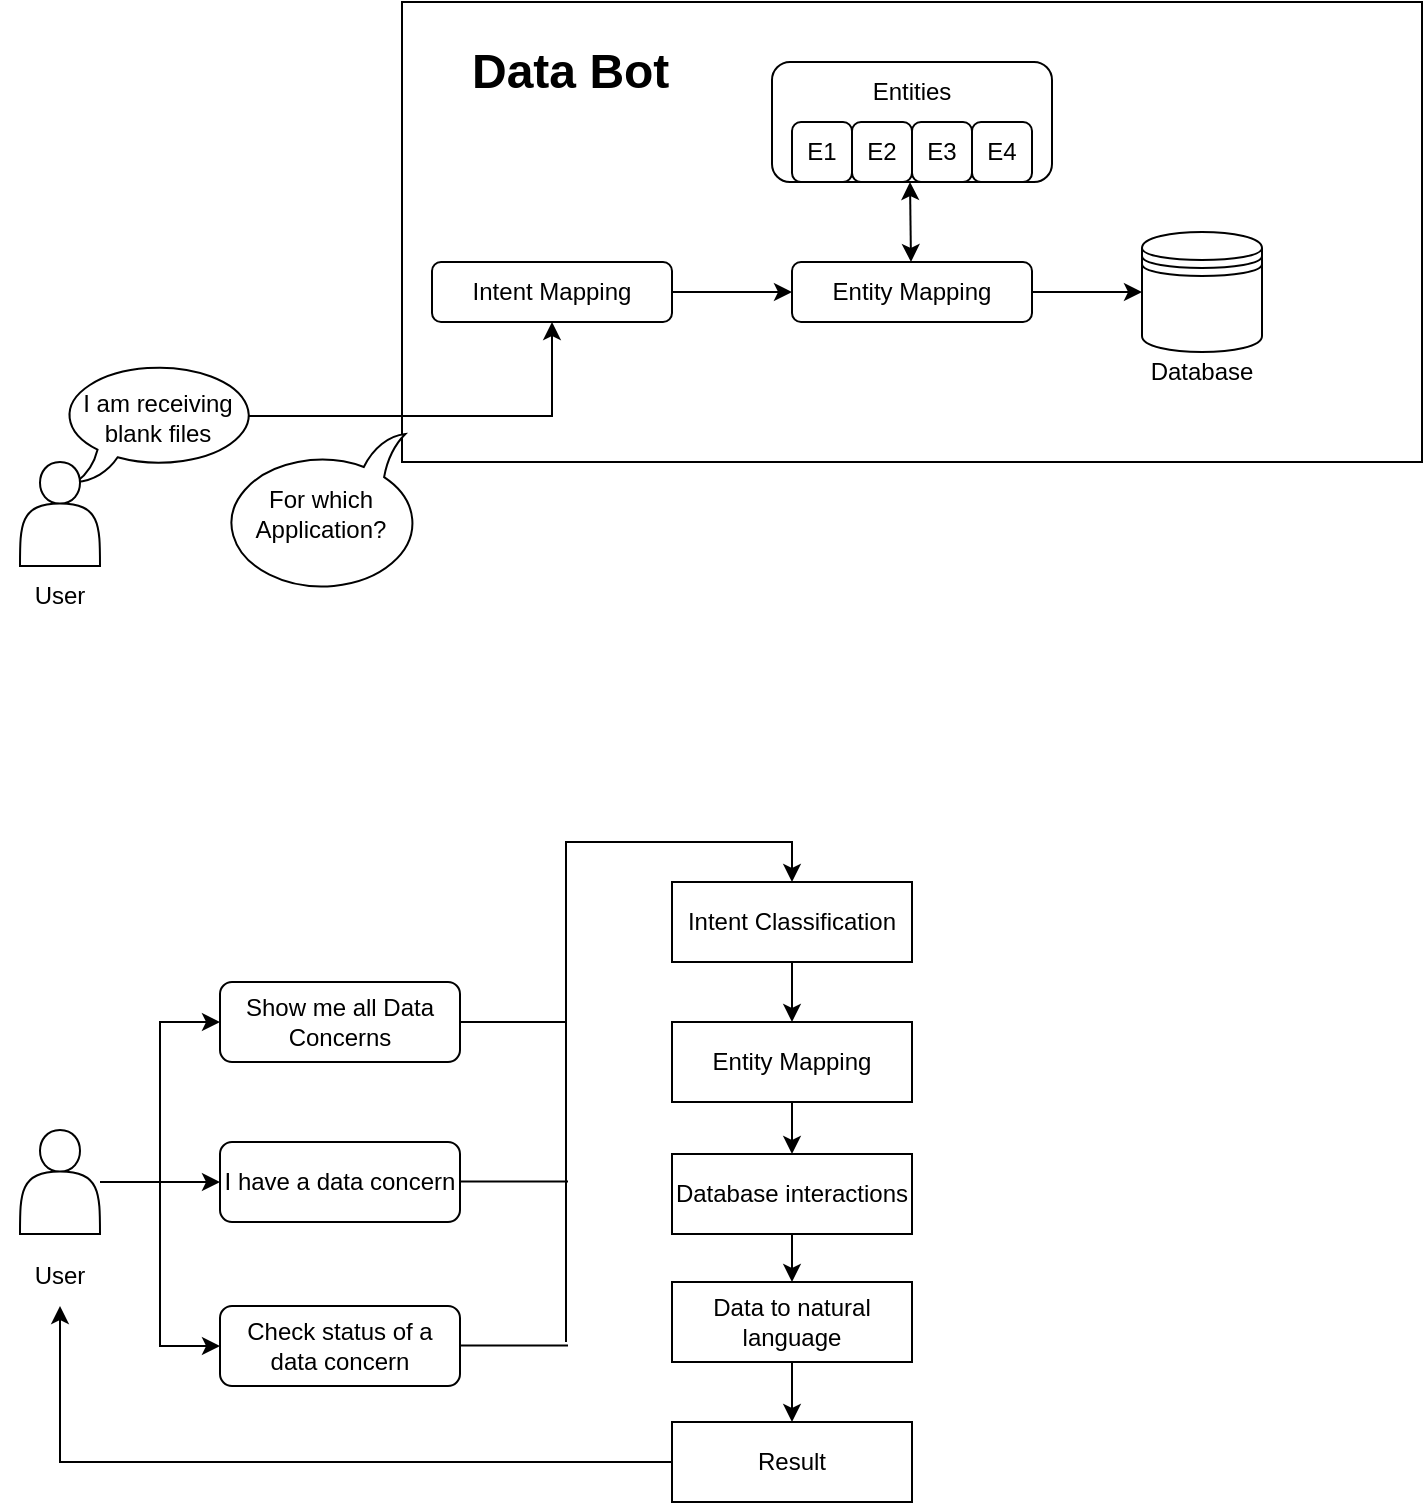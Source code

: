 <mxfile version="18.2.0" type="device"><diagram id="ynGDqDwTRpXi-3SfGKBi" name="Page-1"><mxGraphModel dx="1021" dy="1667" grid="1" gridSize="10" guides="1" tooltips="1" connect="1" arrows="1" fold="1" page="1" pageScale="1" pageWidth="850" pageHeight="1100" math="0" shadow="0"><root><mxCell id="0"/><mxCell id="1" parent="0"/><mxCell id="RIWG9_XuXnh3uF9IBRDn-38" value="" style="rounded=0;whiteSpace=wrap;html=1;" vertex="1" parent="1"><mxGeometry x="281" y="-20" width="510" height="230" as="geometry"/></mxCell><mxCell id="RIWG9_XuXnh3uF9IBRDn-17" value="" style="rounded=1;whiteSpace=wrap;html=1;" vertex="1" parent="1"><mxGeometry x="466" y="10" width="140" height="60" as="geometry"/></mxCell><mxCell id="RIWG9_XuXnh3uF9IBRDn-3" value="" style="whiteSpace=wrap;html=1;shape=mxgraph.basic.oval_callout" vertex="1" parent="1"><mxGeometry x="110" y="160" width="100" height="60" as="geometry"/></mxCell><mxCell id="RIWG9_XuXnh3uF9IBRDn-6" style="edgeStyle=orthogonalEdgeStyle;rounded=0;orthogonalLoop=1;jettySize=auto;html=1;exitX=0.945;exitY=0.45;exitDx=0;exitDy=0;exitPerimeter=0;" edge="1" parent="1" source="RIWG9_XuXnh3uF9IBRDn-3" target="RIWG9_XuXnh3uF9IBRDn-7"><mxGeometry relative="1" as="geometry"><mxPoint x="341" y="150" as="targetPoint"/><mxPoint x="260" y="188" as="sourcePoint"/></mxGeometry></mxCell><mxCell id="RIWG9_XuXnh3uF9IBRDn-4" value="I am receiving blank files" style="text;html=1;strokeColor=none;fillColor=none;align=center;verticalAlign=middle;whiteSpace=wrap;rounded=0;" vertex="1" parent="1"><mxGeometry x="119" y="173" width="80" height="30" as="geometry"/></mxCell><mxCell id="RIWG9_XuXnh3uF9IBRDn-28" value="" style="edgeStyle=orthogonalEdgeStyle;rounded=0;orthogonalLoop=1;jettySize=auto;html=1;" edge="1" parent="1" source="RIWG9_XuXnh3uF9IBRDn-7" target="RIWG9_XuXnh3uF9IBRDn-27"><mxGeometry relative="1" as="geometry"/></mxCell><mxCell id="RIWG9_XuXnh3uF9IBRDn-7" value="" style="rounded=1;whiteSpace=wrap;html=1;" vertex="1" parent="1"><mxGeometry x="296" y="110" width="120" height="30" as="geometry"/></mxCell><mxCell id="RIWG9_XuXnh3uF9IBRDn-8" value="Intent Mapping" style="text;html=1;strokeColor=none;fillColor=none;align=center;verticalAlign=middle;whiteSpace=wrap;rounded=0;" vertex="1" parent="1"><mxGeometry x="311" y="110" width="90" height="30" as="geometry"/></mxCell><mxCell id="RIWG9_XuXnh3uF9IBRDn-9" value="" style="rounded=1;whiteSpace=wrap;html=1;" vertex="1" parent="1"><mxGeometry x="476" y="40" width="30" height="30" as="geometry"/></mxCell><mxCell id="RIWG9_XuXnh3uF9IBRDn-10" value="" style="rounded=1;whiteSpace=wrap;html=1;" vertex="1" parent="1"><mxGeometry x="506" y="40" width="30" height="30" as="geometry"/></mxCell><mxCell id="RIWG9_XuXnh3uF9IBRDn-11" value="" style="rounded=1;whiteSpace=wrap;html=1;" vertex="1" parent="1"><mxGeometry x="536" y="40" width="30" height="30" as="geometry"/></mxCell><mxCell id="RIWG9_XuXnh3uF9IBRDn-12" value="" style="rounded=1;whiteSpace=wrap;html=1;" vertex="1" parent="1"><mxGeometry x="566" y="40" width="30" height="30" as="geometry"/></mxCell><mxCell id="RIWG9_XuXnh3uF9IBRDn-13" value="E1" style="text;html=1;strokeColor=none;fillColor=none;align=center;verticalAlign=middle;whiteSpace=wrap;rounded=0;" vertex="1" parent="1"><mxGeometry x="461" y="40" width="60" height="30" as="geometry"/></mxCell><mxCell id="RIWG9_XuXnh3uF9IBRDn-14" value="E2" style="text;html=1;strokeColor=none;fillColor=none;align=center;verticalAlign=middle;whiteSpace=wrap;rounded=0;" vertex="1" parent="1"><mxGeometry x="491" y="40" width="60" height="30" as="geometry"/></mxCell><mxCell id="RIWG9_XuXnh3uF9IBRDn-15" value="E3" style="text;html=1;strokeColor=none;fillColor=none;align=center;verticalAlign=middle;whiteSpace=wrap;rounded=0;" vertex="1" parent="1"><mxGeometry x="521" y="40" width="60" height="30" as="geometry"/></mxCell><mxCell id="RIWG9_XuXnh3uF9IBRDn-16" value="E4" style="text;html=1;strokeColor=none;fillColor=none;align=center;verticalAlign=middle;whiteSpace=wrap;rounded=0;" vertex="1" parent="1"><mxGeometry x="551" y="40" width="60" height="30" as="geometry"/></mxCell><mxCell id="RIWG9_XuXnh3uF9IBRDn-18" value="Entities" style="text;html=1;strokeColor=none;fillColor=none;align=center;verticalAlign=middle;whiteSpace=wrap;rounded=0;" vertex="1" parent="1"><mxGeometry x="506" y="10" width="60" height="30" as="geometry"/></mxCell><mxCell id="RIWG9_XuXnh3uF9IBRDn-32" style="edgeStyle=orthogonalEdgeStyle;rounded=0;orthogonalLoop=1;jettySize=auto;html=1;" edge="1" parent="1" source="RIWG9_XuXnh3uF9IBRDn-27" target="RIWG9_XuXnh3uF9IBRDn-31"><mxGeometry relative="1" as="geometry"/></mxCell><mxCell id="RIWG9_XuXnh3uF9IBRDn-27" value="Entity Mapping" style="rounded=1;whiteSpace=wrap;html=1;" vertex="1" parent="1"><mxGeometry x="476" y="110" width="120" height="30" as="geometry"/></mxCell><mxCell id="RIWG9_XuXnh3uF9IBRDn-30" value="" style="endArrow=classic;startArrow=classic;html=1;rounded=0;" edge="1" parent="1"><mxGeometry width="50" height="50" relative="1" as="geometry"><mxPoint x="535.5" y="110" as="sourcePoint"/><mxPoint x="535" y="70" as="targetPoint"/></mxGeometry></mxCell><mxCell id="RIWG9_XuXnh3uF9IBRDn-31" value="" style="shape=datastore;whiteSpace=wrap;html=1;" vertex="1" parent="1"><mxGeometry x="651" y="95" width="60" height="60" as="geometry"/></mxCell><mxCell id="RIWG9_XuXnh3uF9IBRDn-39" value="&lt;h1&gt;Data Bot&lt;/h1&gt;" style="text;html=1;strokeColor=none;fillColor=none;spacing=5;spacingTop=-20;whiteSpace=wrap;overflow=hidden;rounded=0;" vertex="1" parent="1"><mxGeometry x="311" y="-5" width="120" height="45" as="geometry"/></mxCell><mxCell id="RIWG9_XuXnh3uF9IBRDn-40" value="For which Application?" style="whiteSpace=wrap;html=1;shape=mxgraph.basic.oval_callout;direction=west;" vertex="1" parent="1"><mxGeometry x="190" y="196" width="101" height="80" as="geometry"/></mxCell><mxCell id="RIWG9_XuXnh3uF9IBRDn-43" value="" style="shape=actor;whiteSpace=wrap;html=1;" vertex="1" parent="1"><mxGeometry x="90" y="210" width="40" height="52" as="geometry"/></mxCell><mxCell id="RIWG9_XuXnh3uF9IBRDn-45" value="User" style="text;html=1;strokeColor=none;fillColor=none;align=center;verticalAlign=middle;whiteSpace=wrap;rounded=0;" vertex="1" parent="1"><mxGeometry x="80" y="262" width="60" height="30" as="geometry"/></mxCell><mxCell id="RIWG9_XuXnh3uF9IBRDn-46" value="Database" style="text;html=1;strokeColor=none;fillColor=none;align=center;verticalAlign=middle;whiteSpace=wrap;rounded=0;" vertex="1" parent="1"><mxGeometry x="651" y="150" width="60" height="30" as="geometry"/></mxCell><mxCell id="RIWG9_XuXnh3uF9IBRDn-53" style="edgeStyle=orthogonalEdgeStyle;rounded=0;orthogonalLoop=1;jettySize=auto;html=1;entryX=0;entryY=0.5;entryDx=0;entryDy=0;" edge="1" parent="1" source="RIWG9_XuXnh3uF9IBRDn-47" target="RIWG9_XuXnh3uF9IBRDn-49"><mxGeometry relative="1" as="geometry"/></mxCell><mxCell id="RIWG9_XuXnh3uF9IBRDn-54" style="edgeStyle=orthogonalEdgeStyle;rounded=0;orthogonalLoop=1;jettySize=auto;html=1;entryX=0;entryY=0.5;entryDx=0;entryDy=0;" edge="1" parent="1" source="RIWG9_XuXnh3uF9IBRDn-47" target="RIWG9_XuXnh3uF9IBRDn-50"><mxGeometry relative="1" as="geometry"/></mxCell><mxCell id="RIWG9_XuXnh3uF9IBRDn-55" style="edgeStyle=orthogonalEdgeStyle;rounded=0;orthogonalLoop=1;jettySize=auto;html=1;entryX=0;entryY=0.5;entryDx=0;entryDy=0;" edge="1" parent="1" source="RIWG9_XuXnh3uF9IBRDn-47" target="RIWG9_XuXnh3uF9IBRDn-51"><mxGeometry relative="1" as="geometry"/></mxCell><mxCell id="RIWG9_XuXnh3uF9IBRDn-47" value="" style="shape=actor;whiteSpace=wrap;html=1;" vertex="1" parent="1"><mxGeometry x="90" y="544" width="40" height="52" as="geometry"/></mxCell><mxCell id="RIWG9_XuXnh3uF9IBRDn-48" value="User" style="text;html=1;strokeColor=none;fillColor=none;align=center;verticalAlign=middle;whiteSpace=wrap;rounded=0;" vertex="1" parent="1"><mxGeometry x="80" y="602" width="60" height="30" as="geometry"/></mxCell><mxCell id="RIWG9_XuXnh3uF9IBRDn-66" style="edgeStyle=orthogonalEdgeStyle;rounded=0;orthogonalLoop=1;jettySize=auto;html=1;entryX=0.5;entryY=0;entryDx=0;entryDy=0;" edge="1" parent="1" source="RIWG9_XuXnh3uF9IBRDn-49" target="RIWG9_XuXnh3uF9IBRDn-56"><mxGeometry relative="1" as="geometry"/></mxCell><mxCell id="RIWG9_XuXnh3uF9IBRDn-49" value="Show me all Data Concerns" style="rounded=1;whiteSpace=wrap;html=1;" vertex="1" parent="1"><mxGeometry x="190" y="470" width="120" height="40" as="geometry"/></mxCell><mxCell id="RIWG9_XuXnh3uF9IBRDn-50" value="I have a data concern" style="rounded=1;whiteSpace=wrap;html=1;" vertex="1" parent="1"><mxGeometry x="190" y="550" width="120" height="40" as="geometry"/></mxCell><mxCell id="RIWG9_XuXnh3uF9IBRDn-51" value="Check status of a data concern" style="rounded=1;whiteSpace=wrap;html=1;" vertex="1" parent="1"><mxGeometry x="190" y="632" width="120" height="40" as="geometry"/></mxCell><mxCell id="RIWG9_XuXnh3uF9IBRDn-58" value="" style="edgeStyle=orthogonalEdgeStyle;rounded=0;orthogonalLoop=1;jettySize=auto;html=1;" edge="1" parent="1" source="RIWG9_XuXnh3uF9IBRDn-56" target="RIWG9_XuXnh3uF9IBRDn-57"><mxGeometry relative="1" as="geometry"/></mxCell><mxCell id="RIWG9_XuXnh3uF9IBRDn-56" value="Intent Classification" style="rounded=0;whiteSpace=wrap;html=1;" vertex="1" parent="1"><mxGeometry x="416" y="420" width="120" height="40" as="geometry"/></mxCell><mxCell id="RIWG9_XuXnh3uF9IBRDn-60" value="" style="edgeStyle=orthogonalEdgeStyle;rounded=0;orthogonalLoop=1;jettySize=auto;html=1;" edge="1" parent="1" source="RIWG9_XuXnh3uF9IBRDn-57" target="RIWG9_XuXnh3uF9IBRDn-59"><mxGeometry relative="1" as="geometry"/></mxCell><mxCell id="RIWG9_XuXnh3uF9IBRDn-57" value="Entity Mapping" style="rounded=0;whiteSpace=wrap;html=1;" vertex="1" parent="1"><mxGeometry x="416" y="490" width="120" height="40" as="geometry"/></mxCell><mxCell id="RIWG9_XuXnh3uF9IBRDn-62" value="" style="edgeStyle=orthogonalEdgeStyle;rounded=0;orthogonalLoop=1;jettySize=auto;html=1;" edge="1" parent="1" source="RIWG9_XuXnh3uF9IBRDn-59" target="RIWG9_XuXnh3uF9IBRDn-61"><mxGeometry relative="1" as="geometry"/></mxCell><mxCell id="RIWG9_XuXnh3uF9IBRDn-59" value="Database interactions" style="rounded=0;whiteSpace=wrap;html=1;" vertex="1" parent="1"><mxGeometry x="416" y="556" width="120" height="40" as="geometry"/></mxCell><mxCell id="RIWG9_XuXnh3uF9IBRDn-64" value="" style="edgeStyle=orthogonalEdgeStyle;rounded=0;orthogonalLoop=1;jettySize=auto;html=1;" edge="1" parent="1" source="RIWG9_XuXnh3uF9IBRDn-61" target="RIWG9_XuXnh3uF9IBRDn-63"><mxGeometry relative="1" as="geometry"/></mxCell><mxCell id="RIWG9_XuXnh3uF9IBRDn-61" value="Data to natural language" style="rounded=0;whiteSpace=wrap;html=1;" vertex="1" parent="1"><mxGeometry x="416" y="620" width="120" height="40" as="geometry"/></mxCell><mxCell id="RIWG9_XuXnh3uF9IBRDn-65" style="edgeStyle=orthogonalEdgeStyle;rounded=0;orthogonalLoop=1;jettySize=auto;html=1;" edge="1" parent="1" source="RIWG9_XuXnh3uF9IBRDn-63" target="RIWG9_XuXnh3uF9IBRDn-48"><mxGeometry relative="1" as="geometry"/></mxCell><mxCell id="RIWG9_XuXnh3uF9IBRDn-63" value="Result" style="rounded=0;whiteSpace=wrap;html=1;" vertex="1" parent="1"><mxGeometry x="416" y="690" width="120" height="40" as="geometry"/></mxCell><mxCell id="RIWG9_XuXnh3uF9IBRDn-68" value="" style="endArrow=none;html=1;rounded=0;" edge="1" parent="1"><mxGeometry width="50" height="50" relative="1" as="geometry"><mxPoint x="363" y="650" as="sourcePoint"/><mxPoint x="363" y="490" as="targetPoint"/></mxGeometry></mxCell><mxCell id="RIWG9_XuXnh3uF9IBRDn-71" value="" style="endArrow=none;html=1;rounded=0;" edge="1" parent="1"><mxGeometry width="50" height="50" relative="1" as="geometry"><mxPoint x="310" y="569.71" as="sourcePoint"/><mxPoint x="364" y="569.71" as="targetPoint"/></mxGeometry></mxCell><mxCell id="RIWG9_XuXnh3uF9IBRDn-72" value="" style="endArrow=none;html=1;rounded=0;" edge="1" parent="1"><mxGeometry width="50" height="50" relative="1" as="geometry"><mxPoint x="310" y="651.71" as="sourcePoint"/><mxPoint x="364" y="651.71" as="targetPoint"/></mxGeometry></mxCell></root></mxGraphModel></diagram></mxfile>